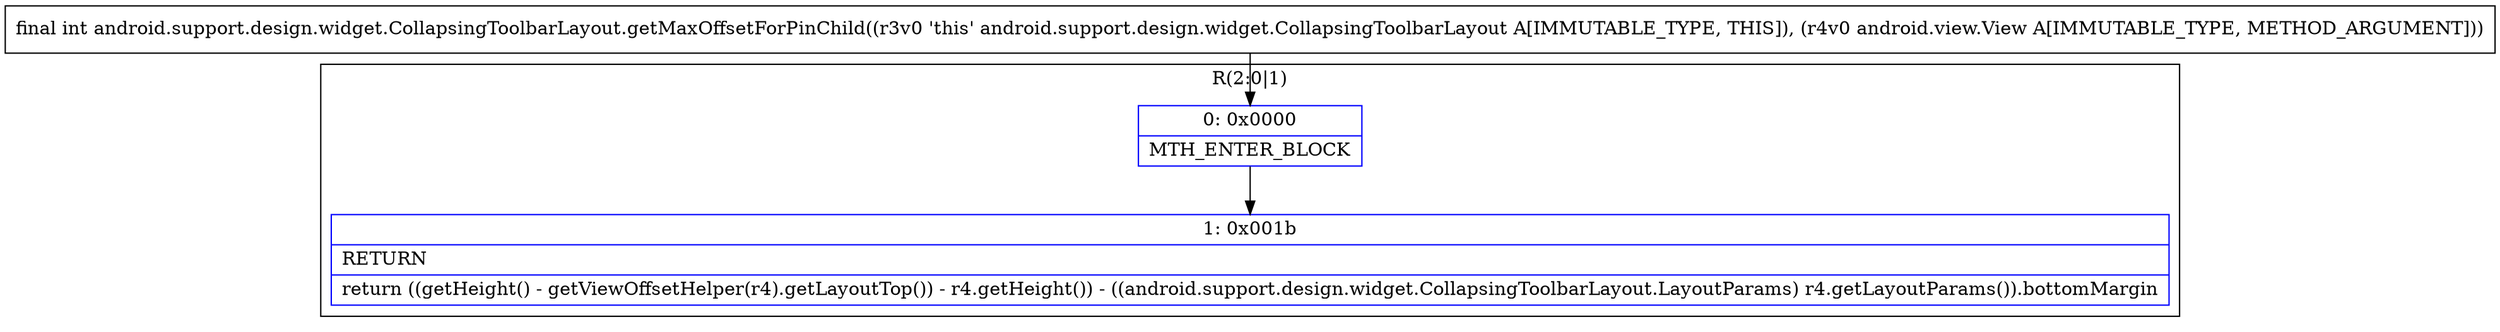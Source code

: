 digraph "CFG forandroid.support.design.widget.CollapsingToolbarLayout.getMaxOffsetForPinChild(Landroid\/view\/View;)I" {
subgraph cluster_Region_1482925887 {
label = "R(2:0|1)";
node [shape=record,color=blue];
Node_0 [shape=record,label="{0\:\ 0x0000|MTH_ENTER_BLOCK\l}"];
Node_1 [shape=record,label="{1\:\ 0x001b|RETURN\l|return ((getHeight() \- getViewOffsetHelper(r4).getLayoutTop()) \- r4.getHeight()) \- ((android.support.design.widget.CollapsingToolbarLayout.LayoutParams) r4.getLayoutParams()).bottomMargin\l}"];
}
MethodNode[shape=record,label="{final int android.support.design.widget.CollapsingToolbarLayout.getMaxOffsetForPinChild((r3v0 'this' android.support.design.widget.CollapsingToolbarLayout A[IMMUTABLE_TYPE, THIS]), (r4v0 android.view.View A[IMMUTABLE_TYPE, METHOD_ARGUMENT])) }"];
MethodNode -> Node_0;
Node_0 -> Node_1;
}


